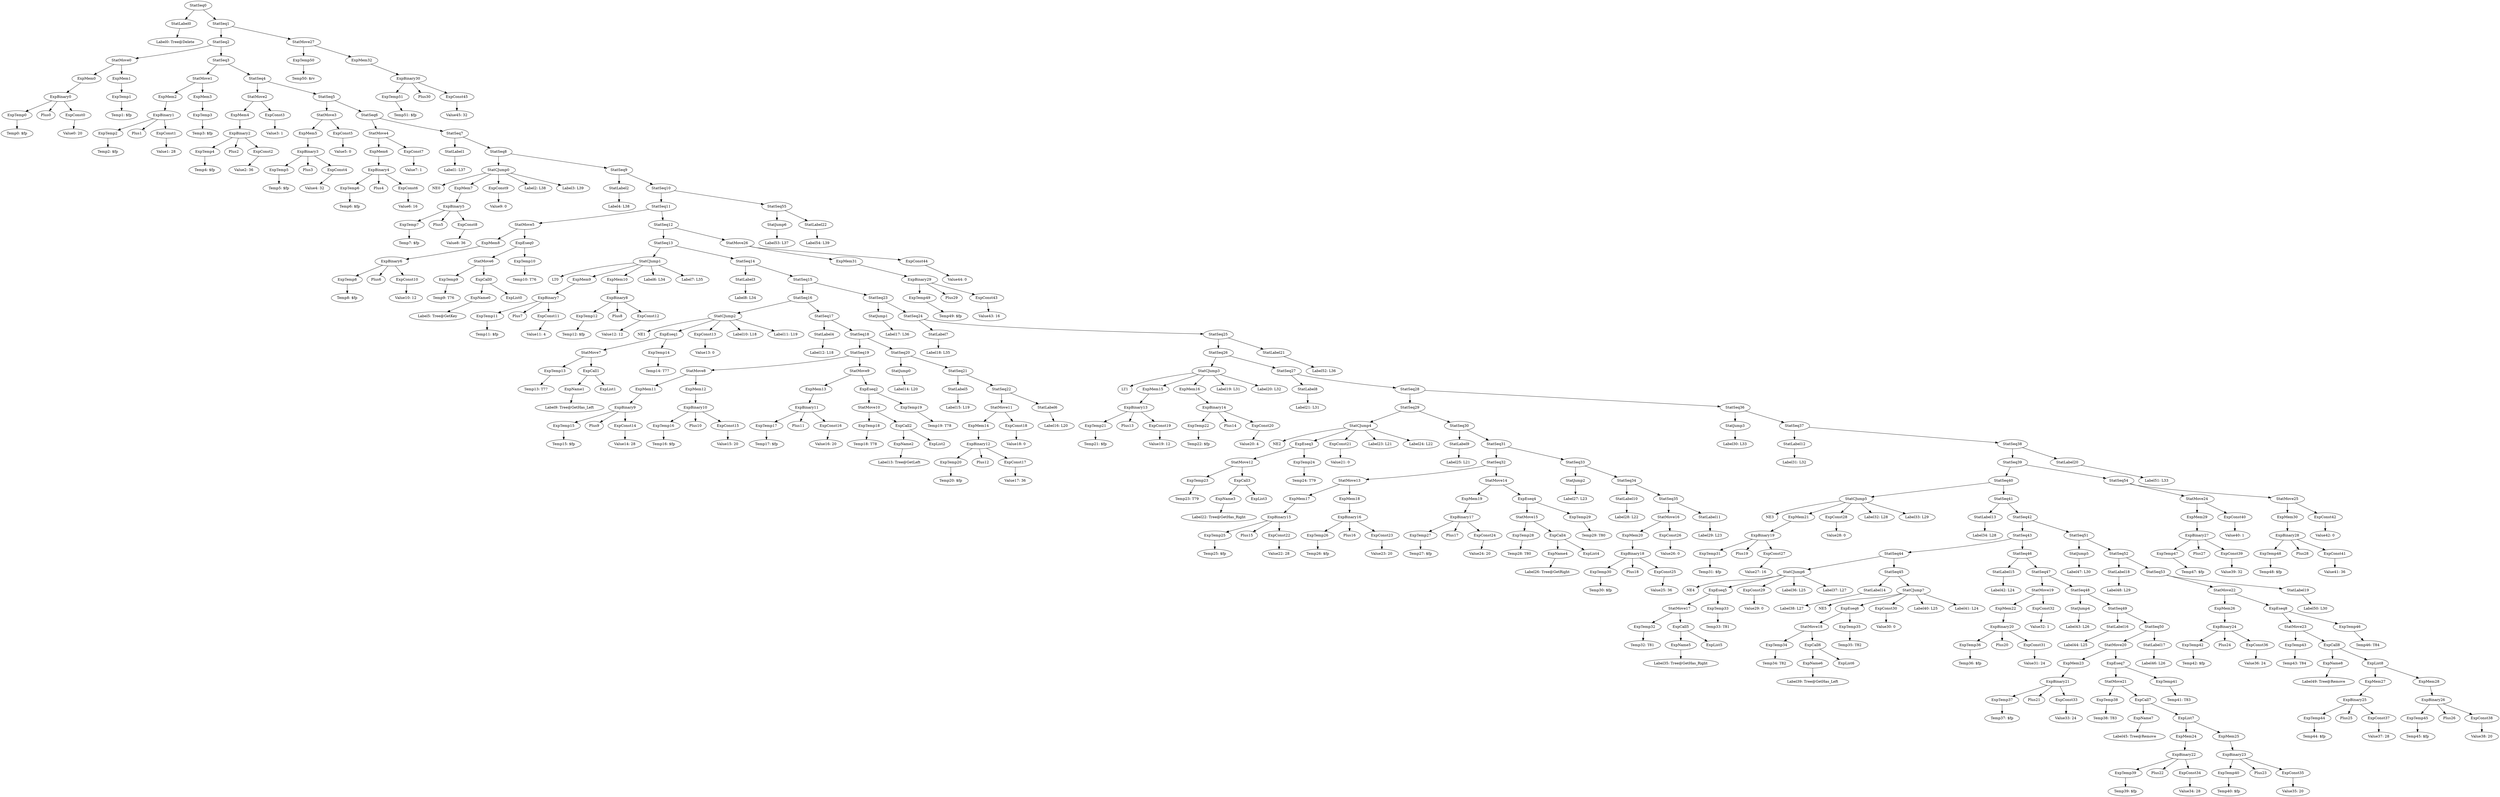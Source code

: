 digraph {
	ordering = out;
	ExpMem32 -> ExpBinary30;
	ExpBinary30 -> ExpTemp51;
	ExpBinary30 -> Plus30;
	ExpBinary30 -> ExpConst45;
	ExpTemp50 -> "Temp50: $rv";
	ExpConst44 -> "Value44: 0";
	ExpMem31 -> ExpBinary29;
	ExpConst43 -> "Value43: 16";
	StatLabel21 -> "Label52: L36";
	StatSeq38 -> StatSeq39;
	StatSeq38 -> StatLabel20;
	StatMove25 -> ExpMem30;
	StatMove25 -> ExpConst42;
	ExpMem30 -> ExpBinary28;
	ExpBinary28 -> ExpTemp48;
	ExpBinary28 -> Plus28;
	ExpBinary28 -> ExpConst41;
	ExpTemp48 -> "Temp48: $fp";
	StatMove24 -> ExpMem29;
	StatMove24 -> ExpConst40;
	ExpMem29 -> ExpBinary27;
	ExpConst39 -> "Value39: 32";
	StatSeq39 -> StatSeq40;
	StatSeq39 -> StatSeq54;
	StatLabel19 -> "Label50: L30";
	StatSeq53 -> StatMove22;
	StatSeq53 -> StatLabel19;
	ExpConst40 -> "Value40: 1";
	ExpEseq8 -> StatMove23;
	ExpEseq8 -> ExpTemp46;
	ExpConst38 -> "Value38: 20";
	ExpBinary26 -> ExpTemp45;
	ExpBinary26 -> Plus26;
	ExpBinary26 -> ExpConst38;
	ExpList8 -> ExpMem27;
	ExpList8 -> ExpMem28;
	ExpConst37 -> "Value37: 28";
	ExpCall8 -> ExpName8;
	ExpCall8 -> ExpList8;
	ExpTemp43 -> "Temp43: T84";
	StatMove22 -> ExpMem26;
	StatMove22 -> ExpEseq8;
	ExpTemp42 -> "Temp42: $fp";
	StatSeq51 -> StatJump5;
	StatSeq51 -> StatSeq52;
	StatSeq50 -> StatMove20;
	StatSeq50 -> StatLabel17;
	ExpTemp41 -> "Temp41: T83";
	ExpMem25 -> ExpBinary23;
	ExpConst35 -> "Value35: 20";
	ExpList7 -> ExpMem24;
	ExpList7 -> ExpMem25;
	ExpMem24 -> ExpBinary22;
	ExpTemp39 -> "Temp39: $fp";
	ExpCall7 -> ExpName7;
	ExpCall7 -> ExpList7;
	ExpName7 -> "Label45: Tree@Remove";
	ExpMem27 -> ExpBinary25;
	StatMove21 -> ExpTemp38;
	StatMove21 -> ExpCall7;
	StatMove20 -> ExpMem23;
	StatMove20 -> ExpEseq7;
	ExpBinary25 -> ExpTemp44;
	ExpBinary25 -> Plus25;
	ExpBinary25 -> ExpConst37;
	ExpMem23 -> ExpBinary21;
	ExpTemp37 -> "Temp37: $fp";
	StatSeq49 -> StatLabel16;
	StatSeq49 -> StatSeq50;
	ExpMem26 -> ExpBinary24;
	StatLabel16 -> "Label44: L25";
	StatSeq48 -> StatJump4;
	StatSeq48 -> StatSeq49;
	StatSeq47 -> StatMove19;
	StatSeq47 -> StatSeq48;
	ExpConst32 -> "Value32: 1";
	ExpConst31 -> "Value31: 24";
	ExpTemp45 -> "Temp45: $fp";
	StatLabel15 -> "Label42: L24";
	ExpConst30 -> "Value30: 0";
	StatMove23 -> ExpTemp43;
	StatMove23 -> ExpCall8;
	ExpTemp35 -> "Temp35: T82";
	ExpEseq6 -> StatMove18;
	ExpEseq6 -> ExpTemp35;
	ExpCall6 -> ExpName6;
	ExpCall6 -> ExpList6;
	ExpTemp38 -> "Temp38: T83";
	ExpName6 -> "Label39: Tree@GetHas_Left";
	StatMove18 -> ExpTemp34;
	StatMove18 -> ExpCall6;
	StatSeq45 -> StatLabel14;
	StatSeq45 -> StatCJump7;
	StatSeq10 -> StatSeq11;
	StatSeq10 -> StatSeq55;
	StatLabel14 -> "Label38: L27";
	ExpConst29 -> "Value29: 0";
	ExpBinary22 -> ExpTemp39;
	ExpBinary22 -> Plus22;
	ExpBinary22 -> ExpConst34;
	ExpTemp33 -> "Temp33: T81";
	ExpCall5 -> ExpName5;
	ExpCall5 -> ExpList5;
	ExpName5 -> "Label35: Tree@GetHas_Right";
	StatSeq13 -> StatCJump1;
	StatSeq13 -> StatSeq14;
	ExpTemp23 -> "Temp23: T79";
	ExpMem12 -> ExpBinary10;
	ExpBinary23 -> ExpTemp40;
	ExpBinary23 -> Plus23;
	ExpBinary23 -> ExpConst35;
	StatMove16 -> ExpMem20;
	StatMove16 -> ExpConst26;
	ExpTemp44 -> "Temp44: $fp";
	StatMove11 -> ExpMem14;
	StatMove11 -> ExpConst18;
	StatSeq16 -> StatCJump2;
	StatSeq16 -> StatSeq17;
	StatSeq7 -> StatLabel1;
	StatSeq7 -> StatSeq8;
	ExpConst27 -> "Value27: 16";
	ExpConst19 -> "Value19: 12";
	StatMove12 -> ExpTemp23;
	StatMove12 -> ExpCall3;
	ExpBinary10 -> ExpTemp16;
	ExpBinary10 -> Plus10;
	ExpBinary10 -> ExpConst15;
	ExpTemp13 -> "Temp13: T77";
	ExpTemp15 -> "Temp15: $fp";
	StatSeq40 -> StatCJump5;
	StatSeq40 -> StatSeq41;
	ExpName1 -> "Label9: Tree@GetHas_Left";
	StatJump4 -> "Label43: L26";
	ExpMem10 -> ExpBinary8;
	ExpTemp10 -> "Temp10: T76";
	ExpTemp47 -> "Temp47: $fp";
	ExpConst11 -> "Value11: 4";
	ExpConst34 -> "Value34: 28";
	StatCJump1 -> LT0;
	StatCJump1 -> ExpMem9;
	StatCJump1 -> ExpMem10;
	StatCJump1 -> "Label6: L34";
	StatCJump1 -> "Label7: L35";
	ExpCall3 -> ExpName3;
	ExpCall3 -> ExpList3;
	ExpConst25 -> "Value25: 36";
	ExpEseq0 -> StatMove6;
	ExpEseq0 -> ExpTemp10;
	ExpTemp11 -> "Temp11: $fp";
	ExpName0 -> "Label5: Tree@GetKey";
	StatJump5 -> "Label47: L30";
	StatLabel17 -> "Label46: L26";
	ExpConst8 -> "Value8: 36";
	ExpTemp20 -> "Temp20: $fp";
	ExpBinary24 -> ExpTemp42;
	ExpBinary24 -> Plus24;
	ExpBinary24 -> ExpConst36;
	ExpBinary9 -> ExpTemp15;
	ExpBinary9 -> Plus9;
	ExpBinary9 -> ExpConst14;
	ExpCall4 -> ExpName4;
	ExpCall4 -> ExpList4;
	StatJump3 -> "Label30: L33";
	ExpTemp16 -> "Temp16: $fp";
	StatCJump2 -> NE1;
	StatCJump2 -> ExpEseq1;
	StatCJump2 -> ExpConst13;
	StatCJump2 -> "Label10: L18";
	StatCJump2 -> "Label11: L19";
	ExpBinary6 -> ExpTemp8;
	ExpBinary6 -> Plus6;
	ExpBinary6 -> ExpConst10;
	ExpConst12 -> "Value12: 12";
	ExpTemp8 -> "Temp8: $fp";
	ExpMem15 -> ExpBinary13;
	StatLabel18 -> "Label48: L29";
	ExpCall0 -> ExpName0;
	ExpCall0 -> ExpList0;
	StatSeq9 -> StatLabel2;
	StatSeq9 -> StatSeq10;
	StatLabel2 -> "Label4: L38";
	StatJump6 -> "Label53: L37";
	StatMove5 -> ExpMem8;
	StatMove5 -> ExpEseq0;
	ExpConst14 -> "Value14: 28";
	ExpConst9 -> "Value9: 0";
	ExpBinary11 -> ExpTemp17;
	ExpBinary11 -> Plus11;
	ExpBinary11 -> ExpConst16;
	StatLabel12 -> "Label31: L32";
	ExpBinary0 -> ExpTemp0;
	ExpBinary0 -> Plus0;
	ExpBinary0 -> ExpConst0;
	StatSeq12 -> StatSeq13;
	StatSeq12 -> StatMove26;
	ExpTemp4 -> "Temp4: $fp";
	StatLabel5 -> "Label15: L19";
	ExpBinary27 -> ExpTemp47;
	ExpBinary27 -> Plus27;
	ExpBinary27 -> ExpConst39;
	StatMove1 -> ExpMem2;
	StatMove1 -> ExpMem3;
	StatSeq17 -> StatLabel4;
	StatSeq17 -> StatSeq18;
	ExpTemp19 -> "Temp19: T78";
	StatSeq1 -> StatSeq2;
	StatSeq1 -> StatMove27;
	StatSeq30 -> StatLabel9;
	StatSeq30 -> StatSeq31;
	StatLabel4 -> "Label12: L18";
	StatSeq23 -> StatJump1;
	StatSeq23 -> StatSeq24;
	ExpConst36 -> "Value36: 24";
	StatSeq5 -> StatMove3;
	StatSeq5 -> StatSeq6;
	StatCJump0 -> NE0;
	StatCJump0 -> ExpMem7;
	StatCJump0 -> ExpConst9;
	StatCJump0 -> "Label2: L38";
	StatCJump0 -> "Label3: L39";
	ExpConst41 -> "Value41: 36";
	ExpConst1 -> "Value1: 28";
	ExpTemp2 -> "Temp2: $fp";
	StatLabel11 -> "Label29: L23";
	ExpTemp34 -> "Temp34: T82";
	StatLabel7 -> "Label18: L35";
	ExpBinary14 -> ExpTemp22;
	ExpBinary14 -> Plus14;
	ExpBinary14 -> ExpConst20;
	StatMove0 -> ExpMem0;
	StatMove0 -> ExpMem1;
	ExpTemp12 -> "Temp12: $fp";
	ExpTemp14 -> "Temp14: T77";
	StatLabel6 -> "Label16: L20";
	StatJump1 -> "Label17: L36";
	StatLabel1 -> "Label1: L37";
	StatMove7 -> ExpTemp13;
	StatMove7 -> ExpCall1;
	ExpTemp7 -> "Temp7: $fp";
	StatMove19 -> ExpMem22;
	StatMove19 -> ExpConst32;
	ExpTemp0 -> "Temp0: $fp";
	StatSeq54 -> StatMove24;
	StatSeq54 -> StatMove25;
	ExpConst15 -> "Value15: 20";
	StatSeq3 -> StatMove1;
	StatSeq3 -> StatSeq4;
	ExpTemp46 -> "Temp46: T84";
	ExpConst13 -> "Value13: 0";
	ExpMem7 -> ExpBinary5;
	ExpConst45 -> "Value45: 32";
	ExpTemp40 -> "Temp40: $fp";
	ExpBinary3 -> ExpTemp5;
	ExpBinary3 -> Plus3;
	ExpBinary3 -> ExpConst4;
	StatMove15 -> ExpTemp28;
	StatMove15 -> ExpCall4;
	StatSeq8 -> StatCJump0;
	StatSeq8 -> StatSeq9;
	ExpMem8 -> ExpBinary6;
	StatSeq6 -> StatMove4;
	StatSeq6 -> StatSeq7;
	ExpConst42 -> "Value42: 0";
	StatMove17 -> ExpTemp32;
	StatMove17 -> ExpCall5;
	StatSeq0 -> StatLabel0;
	StatSeq0 -> StatSeq1;
	ExpConst23 -> "Value23: 20";
	ExpMem21 -> ExpBinary19;
	ExpTemp1 -> "Temp1: $fp";
	ExpBinary4 -> ExpTemp6;
	ExpBinary4 -> Plus4;
	ExpBinary4 -> ExpConst6;
	ExpEseq2 -> StatMove10;
	ExpEseq2 -> ExpTemp19;
	StatSeq55 -> StatJump6;
	StatSeq55 -> StatLabel22;
	ExpTemp5 -> "Temp5: $fp";
	ExpBinary17 -> ExpTemp27;
	ExpBinary17 -> Plus17;
	ExpBinary17 -> ExpConst24;
	ExpMem16 -> ExpBinary14;
	ExpBinary2 -> ExpTemp4;
	ExpBinary2 -> Plus2;
	ExpBinary2 -> ExpConst2;
	ExpMem22 -> ExpBinary20;
	StatSeq44 -> StatCJump6;
	StatSeq44 -> StatSeq45;
	ExpMem5 -> ExpBinary3;
	ExpBinary1 -> ExpTemp2;
	ExpBinary1 -> Plus1;
	ExpBinary1 -> ExpConst1;
	ExpConst10 -> "Value10: 12";
	ExpTemp36 -> "Temp36: $fp";
	StatSeq4 -> StatMove2;
	StatSeq4 -> StatSeq5;
	ExpMem0 -> ExpBinary0;
	ExpMem1 -> ExpTemp1;
	ExpMem9 -> ExpBinary7;
	ExpConst6 -> "Value6: 16";
	ExpMem28 -> ExpBinary26;
	ExpName8 -> "Label49: Tree@Remove";
	StatMove2 -> ExpMem4;
	StatMove2 -> ExpConst3;
	ExpBinary13 -> ExpTemp21;
	ExpBinary13 -> Plus13;
	ExpBinary13 -> ExpConst19;
	ExpTemp17 -> "Temp17: $fp";
	ExpConst3 -> "Value3: 1";
	StatSeq25 -> StatSeq26;
	StatSeq25 -> StatLabel21;
	ExpEseq7 -> StatMove21;
	ExpEseq7 -> ExpTemp41;
	StatMove3 -> ExpMem5;
	StatMove3 -> ExpConst5;
	StatLabel0 -> "Label0: Tree@Delete";
	ExpConst24 -> "Value24: 20";
	ExpBinary8 -> ExpTemp12;
	ExpBinary8 -> Plus8;
	ExpBinary8 -> ExpConst12;
	ExpConst5 -> "Value5: 0";
	StatSeq26 -> StatCJump3;
	StatSeq26 -> StatSeq27;
	ExpConst0 -> "Value0: 20";
	StatSeq42 -> StatSeq43;
	StatSeq42 -> StatSeq51;
	ExpMem2 -> ExpBinary1;
	StatSeq11 -> StatMove5;
	StatSeq11 -> StatSeq12;
	ExpBinary7 -> ExpTemp11;
	ExpBinary7 -> Plus7;
	ExpBinary7 -> ExpConst11;
	ExpBinary5 -> ExpTemp7;
	ExpBinary5 -> Plus5;
	ExpBinary5 -> ExpConst8;
	ExpConst4 -> "Value4: 32";
	ExpMem6 -> ExpBinary4;
	ExpConst16 -> "Value16: 20";
	StatSeq14 -> StatLabel3;
	StatSeq14 -> StatSeq15;
	StatCJump4 -> NE2;
	StatCJump4 -> ExpEseq3;
	StatCJump4 -> ExpConst21;
	StatCJump4 -> "Label23: L21";
	StatCJump4 -> "Label24: L22";
	ExpMem13 -> ExpBinary11;
	StatMove4 -> ExpMem6;
	StatMove4 -> ExpConst7;
	StatMove9 -> ExpMem13;
	StatMove9 -> ExpEseq2;
	ExpMem4 -> ExpBinary2;
	StatMove10 -> ExpTemp18;
	StatMove10 -> ExpCall2;
	ExpName2 -> "Label13: Tree@GetLeft";
	ExpConst2 -> "Value2: 36";
	ExpCall2 -> ExpName2;
	ExpCall2 -> ExpList2;
	StatSeq20 -> StatJump0;
	StatSeq20 -> StatSeq21;
	ExpBinary15 -> ExpTemp25;
	ExpBinary15 -> Plus15;
	ExpBinary15 -> ExpConst22;
	ExpEseq1 -> StatMove7;
	ExpEseq1 -> ExpTemp14;
	StatJump0 -> "Label14: L20";
	StatSeq21 -> StatLabel5;
	StatSeq21 -> StatSeq22;
	StatMove6 -> ExpTemp9;
	StatMove6 -> ExpCall0;
	ExpBinary12 -> ExpTemp20;
	ExpBinary12 -> Plus12;
	ExpBinary12 -> ExpConst17;
	ExpConst26 -> "Value26: 0";
	ExpConst18 -> "Value18: 0";
	ExpConst17 -> "Value17: 36";
	StatSeq31 -> StatSeq32;
	StatSeq31 -> StatSeq33;
	ExpMem14 -> ExpBinary12;
	StatSeq19 -> StatMove8;
	StatSeq19 -> StatMove9;
	StatSeq22 -> StatMove11;
	StatSeq22 -> StatLabel6;
	StatSeq33 -> StatJump2;
	StatSeq33 -> StatSeq34;
	StatSeq15 -> StatSeq16;
	StatSeq15 -> StatSeq23;
	StatSeq46 -> StatLabel15;
	StatSeq46 -> StatSeq47;
	StatSeq24 -> StatLabel7;
	StatSeq24 -> StatSeq25;
	ExpBinary21 -> ExpTemp37;
	ExpBinary21 -> Plus21;
	ExpBinary21 -> ExpConst33;
	StatCJump3 -> LT1;
	StatCJump3 -> ExpMem15;
	StatCJump3 -> ExpMem16;
	StatCJump3 -> "Label19: L31";
	StatCJump3 -> "Label20: L32";
	ExpConst7 -> "Value7: 1";
	ExpTemp21 -> "Temp21: $fp";
	StatMove27 -> ExpTemp50;
	StatMove27 -> ExpMem32;
	ExpTemp22 -> "Temp22: $fp";
	ExpBinary20 -> ExpTemp36;
	ExpBinary20 -> Plus20;
	ExpBinary20 -> ExpConst31;
	ExpTemp28 -> "Temp28: T80";
	StatMove8 -> ExpMem11;
	StatMove8 -> ExpMem12;
	StatSeq32 -> StatMove13;
	StatSeq32 -> StatMove14;
	ExpTemp9 -> "Temp9: T76";
	StatSeq27 -> StatLabel8;
	StatSeq27 -> StatSeq28;
	ExpName3 -> "Label22: Tree@GetHas_Right";
	StatSeq43 -> StatSeq44;
	StatSeq43 -> StatSeq46;
	ExpEseq3 -> StatMove12;
	ExpEseq3 -> ExpTemp24;
	ExpTemp25 -> "Temp25: $fp";
	ExpTemp31 -> "Temp31: $fp";
	ExpTemp24 -> "Temp24: T79";
	ExpTemp49 -> "Temp49: $fp";
	ExpConst33 -> "Value33: 24";
	ExpConst21 -> "Value21: 0";
	ExpConst20 -> "Value20: 4";
	StatSeq29 -> StatCJump4;
	StatSeq29 -> StatSeq30;
	ExpBinary29 -> ExpTemp49;
	ExpBinary29 -> Plus29;
	ExpBinary29 -> ExpConst43;
	StatLabel9 -> "Label25: L21";
	ExpConst22 -> "Value22: 28";
	StatSeq34 -> StatLabel10;
	StatSeq34 -> StatSeq35;
	ExpMem17 -> ExpBinary15;
	StatMove13 -> ExpMem17;
	StatMove13 -> ExpMem18;
	ExpTemp26 -> "Temp26: $fp";
	ExpBinary16 -> ExpTemp26;
	ExpBinary16 -> Plus16;
	ExpBinary16 -> ExpConst23;
	ExpTemp18 -> "Temp18: T78";
	ExpConst28 -> "Value28: 0";
	ExpEseq5 -> StatMove17;
	ExpEseq5 -> ExpTemp33;
	ExpMem18 -> ExpBinary16;
	ExpTemp27 -> "Temp27: $fp";
	StatMove14 -> ExpMem19;
	StatMove14 -> ExpEseq4;
	StatSeq35 -> StatMove16;
	StatSeq35 -> StatLabel11;
	ExpName4 -> "Label26: Tree@GetRight";
	StatSeq52 -> StatLabel18;
	StatSeq52 -> StatSeq53;
	ExpMem3 -> ExpTemp3;
	ExpEseq4 -> StatMove15;
	ExpEseq4 -> ExpTemp29;
	ExpTemp29 -> "Temp29: T80";
	ExpTemp51 -> "Temp51: $fp";
	StatCJump7 -> NE5;
	StatCJump7 -> ExpEseq6;
	StatCJump7 -> ExpConst30;
	StatCJump7 -> "Label40: L25";
	StatCJump7 -> "Label41: L24";
	StatJump2 -> "Label27: L23";
	StatLabel10 -> "Label28: L22";
	ExpTemp30 -> "Temp30: $fp";
	StatSeq37 -> StatLabel12;
	StatSeq37 -> StatSeq38;
	ExpTemp3 -> "Temp3: $fp";
	ExpTemp6 -> "Temp6: $fp";
	StatLabel8 -> "Label21: L31";
	ExpBinary18 -> ExpTemp30;
	ExpBinary18 -> Plus18;
	ExpBinary18 -> ExpConst25;
	StatMove26 -> ExpMem31;
	StatMove26 -> ExpConst44;
	ExpMem11 -> ExpBinary9;
	StatSeq36 -> StatJump3;
	StatSeq36 -> StatSeq37;
	ExpMem20 -> ExpBinary18;
	StatSeq28 -> StatSeq29;
	StatSeq28 -> StatSeq36;
	StatLabel20 -> "Label51: L33";
	ExpCall1 -> ExpName1;
	ExpCall1 -> ExpList1;
	ExpMem19 -> ExpBinary17;
	StatCJump5 -> NE3;
	StatCJump5 -> ExpMem21;
	StatCJump5 -> ExpConst28;
	StatCJump5 -> "Label32: L28";
	StatCJump5 -> "Label33: L29";
	StatLabel22 -> "Label54: L39";
	ExpBinary19 -> ExpTemp31;
	ExpBinary19 -> Plus19;
	ExpBinary19 -> ExpConst27;
	StatSeq2 -> StatMove0;
	StatSeq2 -> StatSeq3;
	StatLabel13 -> "Label34: L28";
	StatLabel3 -> "Label8: L34";
	StatSeq18 -> StatSeq19;
	StatSeq18 -> StatSeq20;
	StatSeq41 -> StatLabel13;
	StatSeq41 -> StatSeq42;
	StatCJump6 -> NE4;
	StatCJump6 -> ExpEseq5;
	StatCJump6 -> ExpConst29;
	StatCJump6 -> "Label36: L25";
	StatCJump6 -> "Label37: L27";
	ExpTemp32 -> "Temp32: T81";
}

